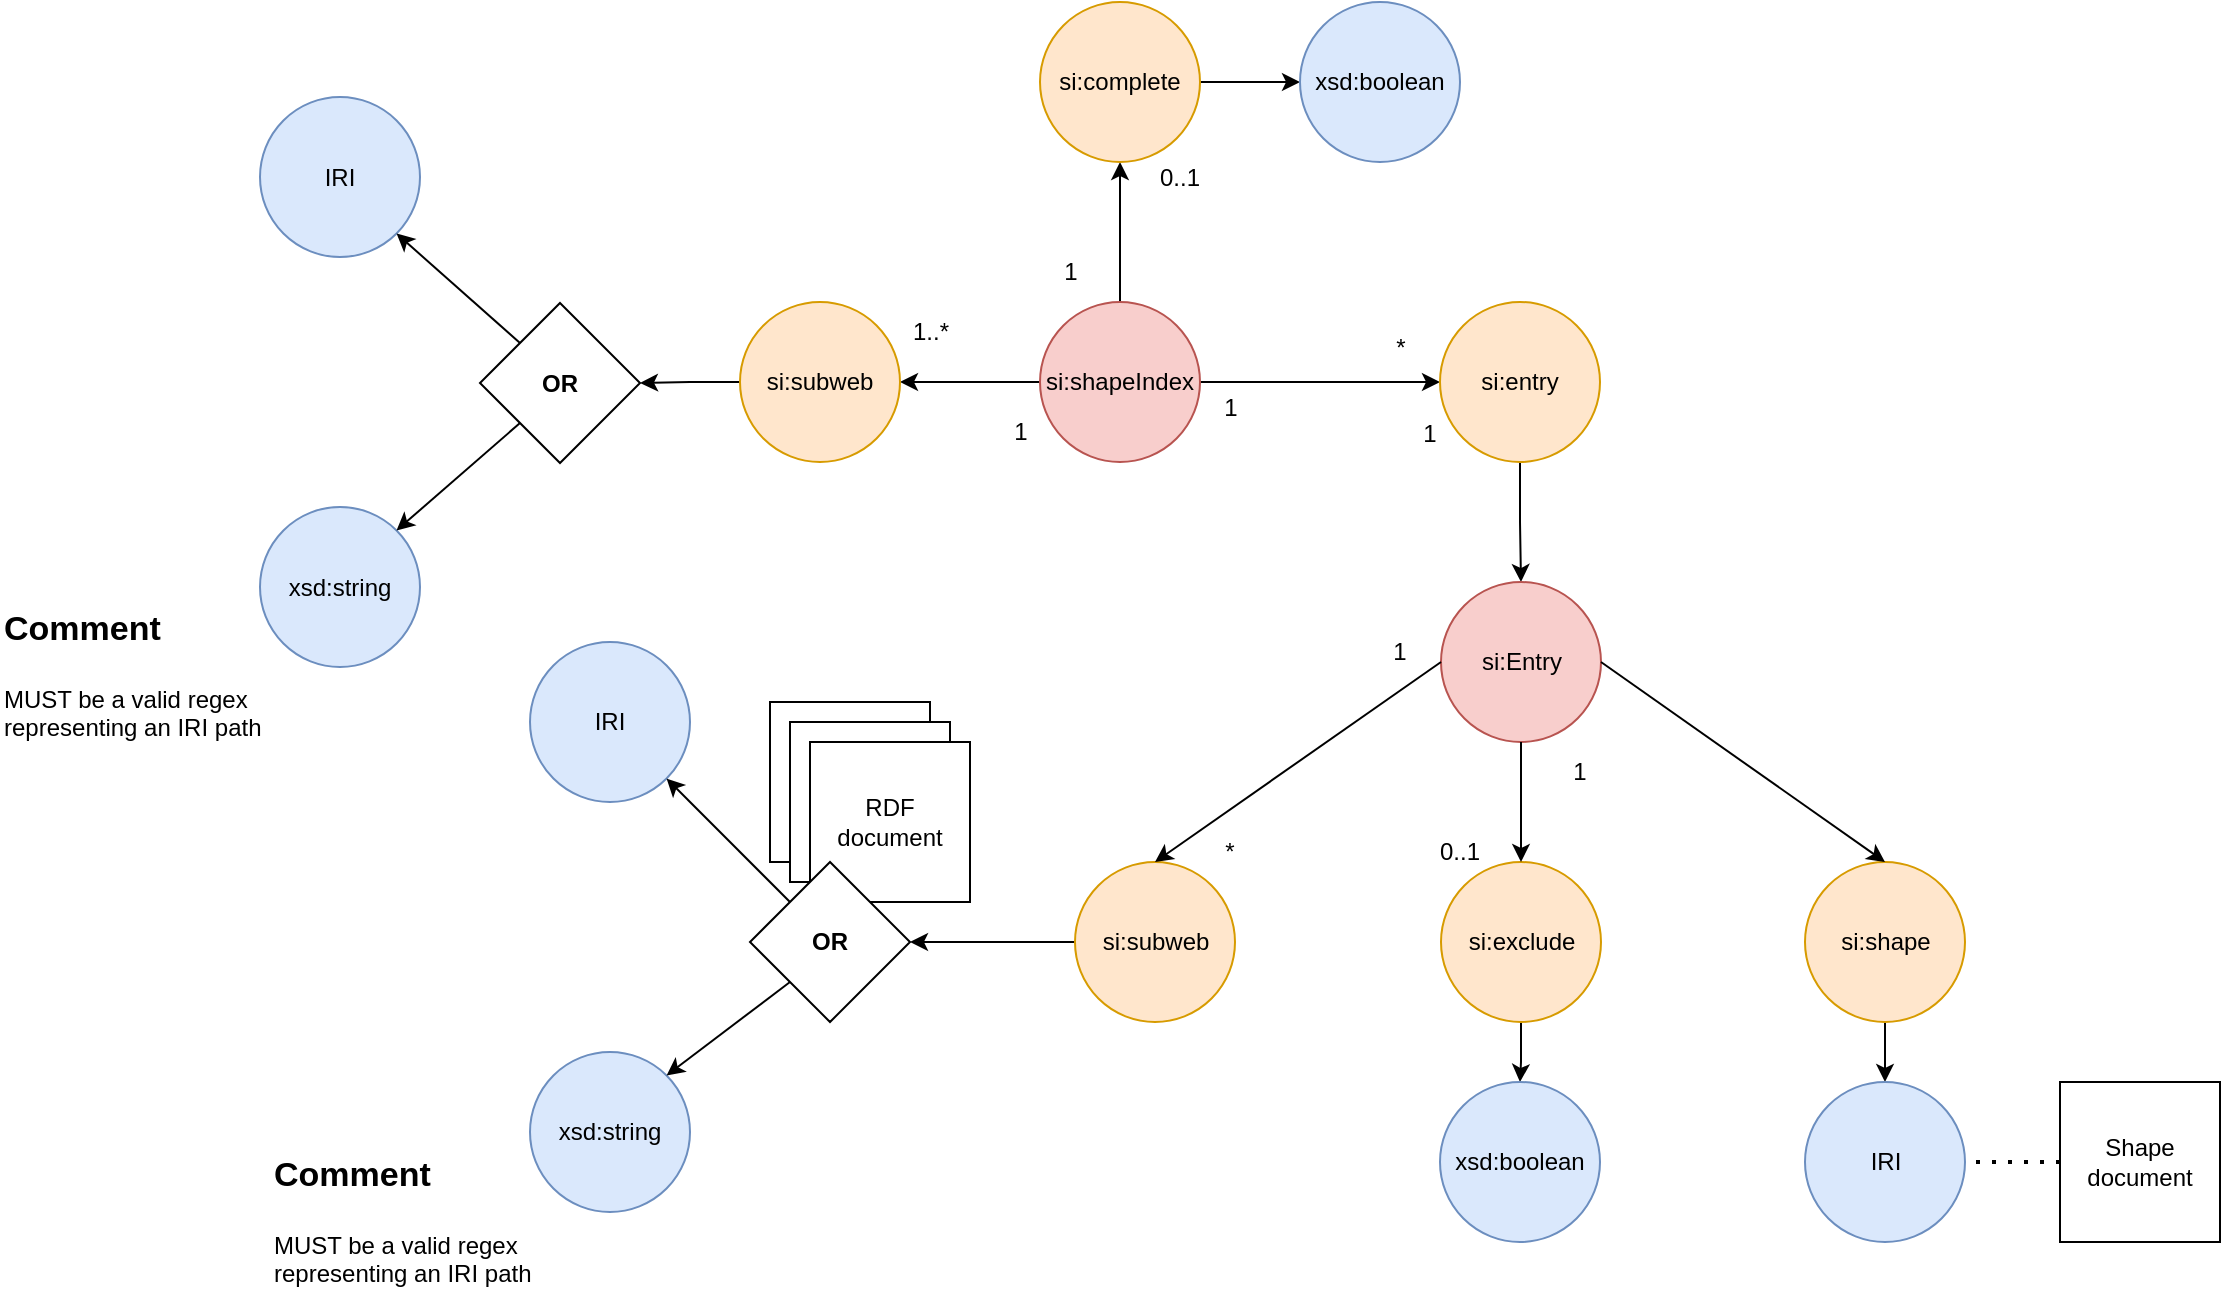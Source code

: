 <mxfile version="24.7.8">
  <diagram name="Page-1" id="_JZT5JnoTkvcQPtU1PSP">
    <mxGraphModel dx="1562" dy="1545" grid="1" gridSize="10" guides="1" tooltips="1" connect="1" arrows="1" fold="1" page="1" pageScale="1" pageWidth="850" pageHeight="1100" math="0" shadow="0">
      <root>
        <mxCell id="0" />
        <mxCell id="1" parent="0" />
        <mxCell id="T6qtZTFMgPrJZFWfyIdF-3" style="edgeStyle=orthogonalEdgeStyle;rounded=0;orthogonalLoop=1;jettySize=auto;html=1;" parent="1" source="T6qtZTFMgPrJZFWfyIdF-1" target="T6qtZTFMgPrJZFWfyIdF-2" edge="1">
          <mxGeometry relative="1" as="geometry" />
        </mxCell>
        <mxCell id="T6qtZTFMgPrJZFWfyIdF-27" style="edgeStyle=orthogonalEdgeStyle;rounded=0;orthogonalLoop=1;jettySize=auto;html=1;entryX=0.5;entryY=1;entryDx=0;entryDy=0;" parent="1" source="T6qtZTFMgPrJZFWfyIdF-1" target="T6qtZTFMgPrJZFWfyIdF-26" edge="1">
          <mxGeometry relative="1" as="geometry" />
        </mxCell>
        <mxCell id="T6qtZTFMgPrJZFWfyIdF-34" style="edgeStyle=orthogonalEdgeStyle;rounded=0;orthogonalLoop=1;jettySize=auto;html=1;" parent="1" source="T6qtZTFMgPrJZFWfyIdF-1" target="T6qtZTFMgPrJZFWfyIdF-33" edge="1">
          <mxGeometry relative="1" as="geometry" />
        </mxCell>
        <mxCell id="T6qtZTFMgPrJZFWfyIdF-1" value="si:shapeIndex" style="ellipse;whiteSpace=wrap;html=1;aspect=fixed;fillColor=#f8cecc;strokeColor=#b85450;" parent="1" vertex="1">
          <mxGeometry x="120" y="120" width="80" height="80" as="geometry" />
        </mxCell>
        <mxCell id="5tv7Jn4kMO8vfNmnEIEy-8" style="edgeStyle=orthogonalEdgeStyle;rounded=0;orthogonalLoop=1;jettySize=auto;html=1;" edge="1" parent="1" source="T6qtZTFMgPrJZFWfyIdF-2" target="5tv7Jn4kMO8vfNmnEIEy-7">
          <mxGeometry relative="1" as="geometry" />
        </mxCell>
        <mxCell id="T6qtZTFMgPrJZFWfyIdF-2" value="si:entry" style="ellipse;whiteSpace=wrap;html=1;aspect=fixed;fillColor=#ffe6cc;strokeColor=#d79b00;" parent="1" vertex="1">
          <mxGeometry x="320" y="120" width="80" height="80" as="geometry" />
        </mxCell>
        <mxCell id="5tv7Jn4kMO8vfNmnEIEy-22" style="edgeStyle=orthogonalEdgeStyle;rounded=0;orthogonalLoop=1;jettySize=auto;html=1;entryX=1;entryY=0.5;entryDx=0;entryDy=0;" edge="1" parent="1" source="T6qtZTFMgPrJZFWfyIdF-4" target="5tv7Jn4kMO8vfNmnEIEy-18">
          <mxGeometry relative="1" as="geometry" />
        </mxCell>
        <mxCell id="T6qtZTFMgPrJZFWfyIdF-4" value="si:subweb" style="ellipse;whiteSpace=wrap;html=1;aspect=fixed;fillColor=#ffe6cc;strokeColor=#d79b00;flipH=1;" parent="1" vertex="1">
          <mxGeometry x="137.5" y="400" width="80" height="80" as="geometry" />
        </mxCell>
        <mxCell id="5tv7Jn4kMO8vfNmnEIEy-4" style="edgeStyle=orthogonalEdgeStyle;rounded=0;orthogonalLoop=1;jettySize=auto;html=1;" edge="1" parent="1" source="T6qtZTFMgPrJZFWfyIdF-5" target="5tv7Jn4kMO8vfNmnEIEy-3">
          <mxGeometry relative="1" as="geometry" />
        </mxCell>
        <mxCell id="T6qtZTFMgPrJZFWfyIdF-5" value="si:shape" style="ellipse;whiteSpace=wrap;html=1;aspect=fixed;fillColor=#ffe6cc;strokeColor=#d79b00;" parent="1" vertex="1">
          <mxGeometry x="502.5" y="400" width="80" height="80" as="geometry" />
        </mxCell>
        <mxCell id="T6qtZTFMgPrJZFWfyIdF-8" value="1" style="text;html=1;align=center;verticalAlign=middle;resizable=0;points=[];autosize=1;strokeColor=none;fillColor=none;" parent="1" vertex="1">
          <mxGeometry x="200" y="158" width="30" height="30" as="geometry" />
        </mxCell>
        <mxCell id="T6qtZTFMgPrJZFWfyIdF-9" value="*" style="text;html=1;align=center;verticalAlign=middle;resizable=0;points=[];autosize=1;strokeColor=none;fillColor=none;" parent="1" vertex="1">
          <mxGeometry x="285" y="128" width="30" height="30" as="geometry" />
        </mxCell>
        <mxCell id="T6qtZTFMgPrJZFWfyIdF-13" value="Shape document" style="whiteSpace=wrap;html=1;aspect=fixed;" parent="1" vertex="1">
          <mxGeometry x="630" y="510" width="80" height="80" as="geometry" />
        </mxCell>
        <mxCell id="T6qtZTFMgPrJZFWfyIdF-14" value="RDF document" style="whiteSpace=wrap;html=1;aspect=fixed;" parent="1" vertex="1">
          <mxGeometry x="-15" y="320" width="80" height="80" as="geometry" />
        </mxCell>
        <mxCell id="T6qtZTFMgPrJZFWfyIdF-21" value="RDF document" style="whiteSpace=wrap;html=1;aspect=fixed;" parent="1" vertex="1">
          <mxGeometry x="-5" y="330" width="80" height="80" as="geometry" />
        </mxCell>
        <mxCell id="T6qtZTFMgPrJZFWfyIdF-22" value="RDF document" style="whiteSpace=wrap;html=1;aspect=fixed;" parent="1" vertex="1">
          <mxGeometry x="5" y="340" width="80" height="80" as="geometry" />
        </mxCell>
        <mxCell id="T6qtZTFMgPrJZFWfyIdF-38" style="edgeStyle=orthogonalEdgeStyle;rounded=0;orthogonalLoop=1;jettySize=auto;html=1;" parent="1" source="T6qtZTFMgPrJZFWfyIdF-23" target="T6qtZTFMgPrJZFWfyIdF-37" edge="1">
          <mxGeometry relative="1" as="geometry" />
        </mxCell>
        <mxCell id="T6qtZTFMgPrJZFWfyIdF-23" value="si:exclude" style="ellipse;whiteSpace=wrap;html=1;aspect=fixed;fillColor=#ffe6cc;strokeColor=#d79b00;" parent="1" vertex="1">
          <mxGeometry x="320.5" y="400" width="80" height="80" as="geometry" />
        </mxCell>
        <mxCell id="T6qtZTFMgPrJZFWfyIdF-31" style="edgeStyle=orthogonalEdgeStyle;rounded=0;orthogonalLoop=1;jettySize=auto;html=1;" parent="1" source="T6qtZTFMgPrJZFWfyIdF-26" target="T6qtZTFMgPrJZFWfyIdF-30" edge="1">
          <mxGeometry relative="1" as="geometry" />
        </mxCell>
        <mxCell id="T6qtZTFMgPrJZFWfyIdF-26" value="si:complete" style="ellipse;whiteSpace=wrap;html=1;aspect=fixed;fillColor=#ffe6cc;strokeColor=#d79b00;" parent="1" vertex="1">
          <mxGeometry x="120" y="-30" width="80" height="80" as="geometry" />
        </mxCell>
        <mxCell id="T6qtZTFMgPrJZFWfyIdF-30" value="xsd:boolean" style="ellipse;whiteSpace=wrap;html=1;aspect=fixed;fillColor=#dae8fc;strokeColor=#6c8ebf;" parent="1" vertex="1">
          <mxGeometry x="250" y="-30" width="80" height="80" as="geometry" />
        </mxCell>
        <mxCell id="T6qtZTFMgPrJZFWfyIdF-44" style="edgeStyle=orthogonalEdgeStyle;rounded=0;orthogonalLoop=1;jettySize=auto;html=1;" parent="1" source="T6qtZTFMgPrJZFWfyIdF-33" target="T6qtZTFMgPrJZFWfyIdF-43" edge="1">
          <mxGeometry relative="1" as="geometry" />
        </mxCell>
        <mxCell id="T6qtZTFMgPrJZFWfyIdF-33" value="si:subweb" style="ellipse;whiteSpace=wrap;html=1;aspect=fixed;fillColor=#ffe6cc;strokeColor=#d79b00;" parent="1" vertex="1">
          <mxGeometry x="-30" y="120" width="80" height="80" as="geometry" />
        </mxCell>
        <mxCell id="T6qtZTFMgPrJZFWfyIdF-35" value="1" style="text;html=1;align=center;verticalAlign=middle;resizable=0;points=[];autosize=1;strokeColor=none;fillColor=none;" parent="1" vertex="1">
          <mxGeometry x="95" y="170" width="30" height="30" as="geometry" />
        </mxCell>
        <mxCell id="T6qtZTFMgPrJZFWfyIdF-36" value="1..*" style="text;html=1;align=center;verticalAlign=middle;resizable=0;points=[];autosize=1;strokeColor=none;fillColor=none;" parent="1" vertex="1">
          <mxGeometry x="45" y="120" width="40" height="30" as="geometry" />
        </mxCell>
        <mxCell id="T6qtZTFMgPrJZFWfyIdF-37" value="xsd:boolean" style="ellipse;whiteSpace=wrap;html=1;aspect=fixed;fillColor=#dae8fc;strokeColor=#6c8ebf;" parent="1" vertex="1">
          <mxGeometry x="320" y="510" width="80" height="80" as="geometry" />
        </mxCell>
        <mxCell id="T6qtZTFMgPrJZFWfyIdF-39" value="IRI" style="ellipse;whiteSpace=wrap;html=1;aspect=fixed;fillColor=#dae8fc;strokeColor=#6c8ebf;" parent="1" vertex="1">
          <mxGeometry x="-270" y="17.5" width="80" height="80" as="geometry" />
        </mxCell>
        <mxCell id="T6qtZTFMgPrJZFWfyIdF-40" value="xsd:string" style="ellipse;whiteSpace=wrap;html=1;aspect=fixed;fillColor=#dae8fc;strokeColor=#6c8ebf;" parent="1" vertex="1">
          <mxGeometry x="-270" y="222.5" width="80" height="80" as="geometry" />
        </mxCell>
        <mxCell id="T6qtZTFMgPrJZFWfyIdF-43" value="&lt;b&gt;OR&lt;/b&gt;" style="rhombus;whiteSpace=wrap;html=1;" parent="1" vertex="1">
          <mxGeometry x="-160" y="120.5" width="80" height="80" as="geometry" />
        </mxCell>
        <mxCell id="T6qtZTFMgPrJZFWfyIdF-54" value="&lt;h1 style=&quot;margin-top: 0px;&quot;&gt;&lt;font style=&quot;font-size: 17px;&quot;&gt;Comment&lt;/font&gt;&lt;/h1&gt;&lt;p&gt;MUST be a valid regex representing an IRI path&lt;/p&gt;" style="text;html=1;whiteSpace=wrap;overflow=hidden;rounded=0;" parent="1" vertex="1">
          <mxGeometry x="-400" y="260" width="140" height="80" as="geometry" />
        </mxCell>
        <mxCell id="T6qtZTFMgPrJZFWfyIdF-55" value="" style="endArrow=classic;html=1;rounded=0;entryX=1;entryY=1;entryDx=0;entryDy=0;exitX=0;exitY=0;exitDx=0;exitDy=0;" parent="1" source="T6qtZTFMgPrJZFWfyIdF-43" target="T6qtZTFMgPrJZFWfyIdF-39" edge="1">
          <mxGeometry width="50" height="50" relative="1" as="geometry">
            <mxPoint x="-80" y="150" as="sourcePoint" />
            <mxPoint x="-30" y="100" as="targetPoint" />
          </mxGeometry>
        </mxCell>
        <mxCell id="T6qtZTFMgPrJZFWfyIdF-56" value="" style="endArrow=classic;html=1;rounded=0;exitX=0;exitY=1;exitDx=0;exitDy=0;entryX=1;entryY=0;entryDx=0;entryDy=0;" parent="1" source="T6qtZTFMgPrJZFWfyIdF-43" target="T6qtZTFMgPrJZFWfyIdF-40" edge="1">
          <mxGeometry width="50" height="50" relative="1" as="geometry">
            <mxPoint x="-80" y="150" as="sourcePoint" />
            <mxPoint x="-30" y="100" as="targetPoint" />
          </mxGeometry>
        </mxCell>
        <mxCell id="T6qtZTFMgPrJZFWfyIdF-59" value="1" style="text;html=1;align=center;verticalAlign=middle;whiteSpace=wrap;rounded=0;" parent="1" vertex="1">
          <mxGeometry x="285" y="170.5" width="60" height="30" as="geometry" />
        </mxCell>
        <mxCell id="6PYYxKZ_XRir4Kuf4Ip_-1" value="0..1" style="text;html=1;align=center;verticalAlign=middle;whiteSpace=wrap;rounded=0;" parent="1" vertex="1">
          <mxGeometry x="160" y="42.5" width="60" height="30" as="geometry" />
        </mxCell>
        <mxCell id="6PYYxKZ_XRir4Kuf4Ip_-2" value="1" style="text;html=1;align=center;verticalAlign=middle;resizable=0;points=[];autosize=1;strokeColor=none;fillColor=none;" parent="1" vertex="1">
          <mxGeometry x="120" y="90" width="30" height="30" as="geometry" />
        </mxCell>
        <mxCell id="5tv7Jn4kMO8vfNmnEIEy-3" value="IRI" style="ellipse;whiteSpace=wrap;html=1;aspect=fixed;fillColor=#dae8fc;strokeColor=#6c8ebf;" vertex="1" parent="1">
          <mxGeometry x="502.5" y="510" width="80" height="80" as="geometry" />
        </mxCell>
        <mxCell id="5tv7Jn4kMO8vfNmnEIEy-6" value="" style="endArrow=none;dashed=1;html=1;dashPattern=1 3;strokeWidth=2;rounded=0;exitX=0;exitY=0.5;exitDx=0;exitDy=0;entryX=1;entryY=0.5;entryDx=0;entryDy=0;" edge="1" parent="1" source="T6qtZTFMgPrJZFWfyIdF-13" target="5tv7Jn4kMO8vfNmnEIEy-3">
          <mxGeometry width="50" height="50" relative="1" as="geometry">
            <mxPoint x="148" y="560" as="sourcePoint" />
            <mxPoint x="105" y="560" as="targetPoint" />
          </mxGeometry>
        </mxCell>
        <mxCell id="5tv7Jn4kMO8vfNmnEIEy-7" value="si:Entry" style="ellipse;whiteSpace=wrap;html=1;aspect=fixed;fillColor=#f8cecc;strokeColor=#b85450;" vertex="1" parent="1">
          <mxGeometry x="320.5" y="260" width="80" height="80" as="geometry" />
        </mxCell>
        <mxCell id="5tv7Jn4kMO8vfNmnEIEy-9" value="" style="endArrow=classic;html=1;rounded=0;exitX=0;exitY=0.5;exitDx=0;exitDy=0;entryX=0.5;entryY=0;entryDx=0;entryDy=0;" edge="1" parent="1" source="5tv7Jn4kMO8vfNmnEIEy-7" target="T6qtZTFMgPrJZFWfyIdF-4">
          <mxGeometry width="50" height="50" relative="1" as="geometry">
            <mxPoint x="320" y="370" as="sourcePoint" />
            <mxPoint x="370" y="320" as="targetPoint" />
          </mxGeometry>
        </mxCell>
        <mxCell id="5tv7Jn4kMO8vfNmnEIEy-10" value="" style="endArrow=classic;html=1;rounded=0;exitX=0.5;exitY=1;exitDx=0;exitDy=0;" edge="1" parent="1" source="5tv7Jn4kMO8vfNmnEIEy-7" target="T6qtZTFMgPrJZFWfyIdF-23">
          <mxGeometry width="50" height="50" relative="1" as="geometry">
            <mxPoint x="320" y="370" as="sourcePoint" />
            <mxPoint x="370" y="320" as="targetPoint" />
          </mxGeometry>
        </mxCell>
        <mxCell id="5tv7Jn4kMO8vfNmnEIEy-11" value="" style="endArrow=classic;html=1;rounded=0;exitX=1;exitY=0.5;exitDx=0;exitDy=0;entryX=0.5;entryY=0;entryDx=0;entryDy=0;" edge="1" parent="1" source="5tv7Jn4kMO8vfNmnEIEy-7" target="T6qtZTFMgPrJZFWfyIdF-5">
          <mxGeometry width="50" height="50" relative="1" as="geometry">
            <mxPoint x="371" y="350" as="sourcePoint" />
            <mxPoint x="371" y="410" as="targetPoint" />
          </mxGeometry>
        </mxCell>
        <mxCell id="5tv7Jn4kMO8vfNmnEIEy-12" value="1" style="text;html=1;align=center;verticalAlign=middle;whiteSpace=wrap;rounded=0;" vertex="1" parent="1">
          <mxGeometry x="270" y="280" width="60" height="30" as="geometry" />
        </mxCell>
        <mxCell id="5tv7Jn4kMO8vfNmnEIEy-13" value="*" style="text;html=1;align=center;verticalAlign=middle;whiteSpace=wrap;rounded=0;" vertex="1" parent="1">
          <mxGeometry x="185" y="380" width="60" height="30" as="geometry" />
        </mxCell>
        <mxCell id="5tv7Jn4kMO8vfNmnEIEy-14" value="1" style="text;html=1;align=center;verticalAlign=middle;whiteSpace=wrap;rounded=0;" vertex="1" parent="1">
          <mxGeometry x="360" y="340" width="60" height="30" as="geometry" />
        </mxCell>
        <mxCell id="5tv7Jn4kMO8vfNmnEIEy-15" value="0..1" style="text;html=1;align=center;verticalAlign=middle;whiteSpace=wrap;rounded=0;" vertex="1" parent="1">
          <mxGeometry x="300" y="380" width="60" height="30" as="geometry" />
        </mxCell>
        <mxCell id="5tv7Jn4kMO8vfNmnEIEy-16" value="IRI" style="ellipse;whiteSpace=wrap;html=1;aspect=fixed;fillColor=#dae8fc;strokeColor=#6c8ebf;" vertex="1" parent="1">
          <mxGeometry x="-135" y="290" width="80" height="80" as="geometry" />
        </mxCell>
        <mxCell id="5tv7Jn4kMO8vfNmnEIEy-17" value="xsd:string" style="ellipse;whiteSpace=wrap;html=1;aspect=fixed;fillColor=#dae8fc;strokeColor=#6c8ebf;" vertex="1" parent="1">
          <mxGeometry x="-135" y="495" width="80" height="80" as="geometry" />
        </mxCell>
        <mxCell id="5tv7Jn4kMO8vfNmnEIEy-18" value="&lt;b&gt;OR&lt;/b&gt;" style="rhombus;whiteSpace=wrap;html=1;flipH=1;" vertex="1" parent="1">
          <mxGeometry x="-25" y="400" width="80" height="80" as="geometry" />
        </mxCell>
        <mxCell id="5tv7Jn4kMO8vfNmnEIEy-19" value="&lt;h1 style=&quot;margin-top: 0px;&quot;&gt;&lt;font style=&quot;font-size: 17px;&quot;&gt;Comment&lt;/font&gt;&lt;/h1&gt;&lt;p&gt;MUST be a valid regex representing an IRI path&lt;/p&gt;" style="text;html=1;whiteSpace=wrap;overflow=hidden;rounded=0;" vertex="1" parent="1">
          <mxGeometry x="-265" y="532.5" width="140" height="80" as="geometry" />
        </mxCell>
        <mxCell id="5tv7Jn4kMO8vfNmnEIEy-20" value="" style="endArrow=classic;html=1;rounded=0;entryX=1;entryY=1;entryDx=0;entryDy=0;exitX=0;exitY=0;exitDx=0;exitDy=0;" edge="1" parent="1" source="5tv7Jn4kMO8vfNmnEIEy-18" target="5tv7Jn4kMO8vfNmnEIEy-16">
          <mxGeometry width="50" height="50" relative="1" as="geometry">
            <mxPoint x="70" y="422.5" as="sourcePoint" />
            <mxPoint x="120" y="372.5" as="targetPoint" />
          </mxGeometry>
        </mxCell>
        <mxCell id="5tv7Jn4kMO8vfNmnEIEy-21" value="" style="endArrow=classic;html=1;rounded=0;exitX=0;exitY=1;exitDx=0;exitDy=0;entryX=1;entryY=0;entryDx=0;entryDy=0;" edge="1" parent="1" source="5tv7Jn4kMO8vfNmnEIEy-18" target="5tv7Jn4kMO8vfNmnEIEy-17">
          <mxGeometry width="50" height="50" relative="1" as="geometry">
            <mxPoint x="70" y="422.5" as="sourcePoint" />
            <mxPoint x="120" y="372.5" as="targetPoint" />
          </mxGeometry>
        </mxCell>
      </root>
    </mxGraphModel>
  </diagram>
</mxfile>
